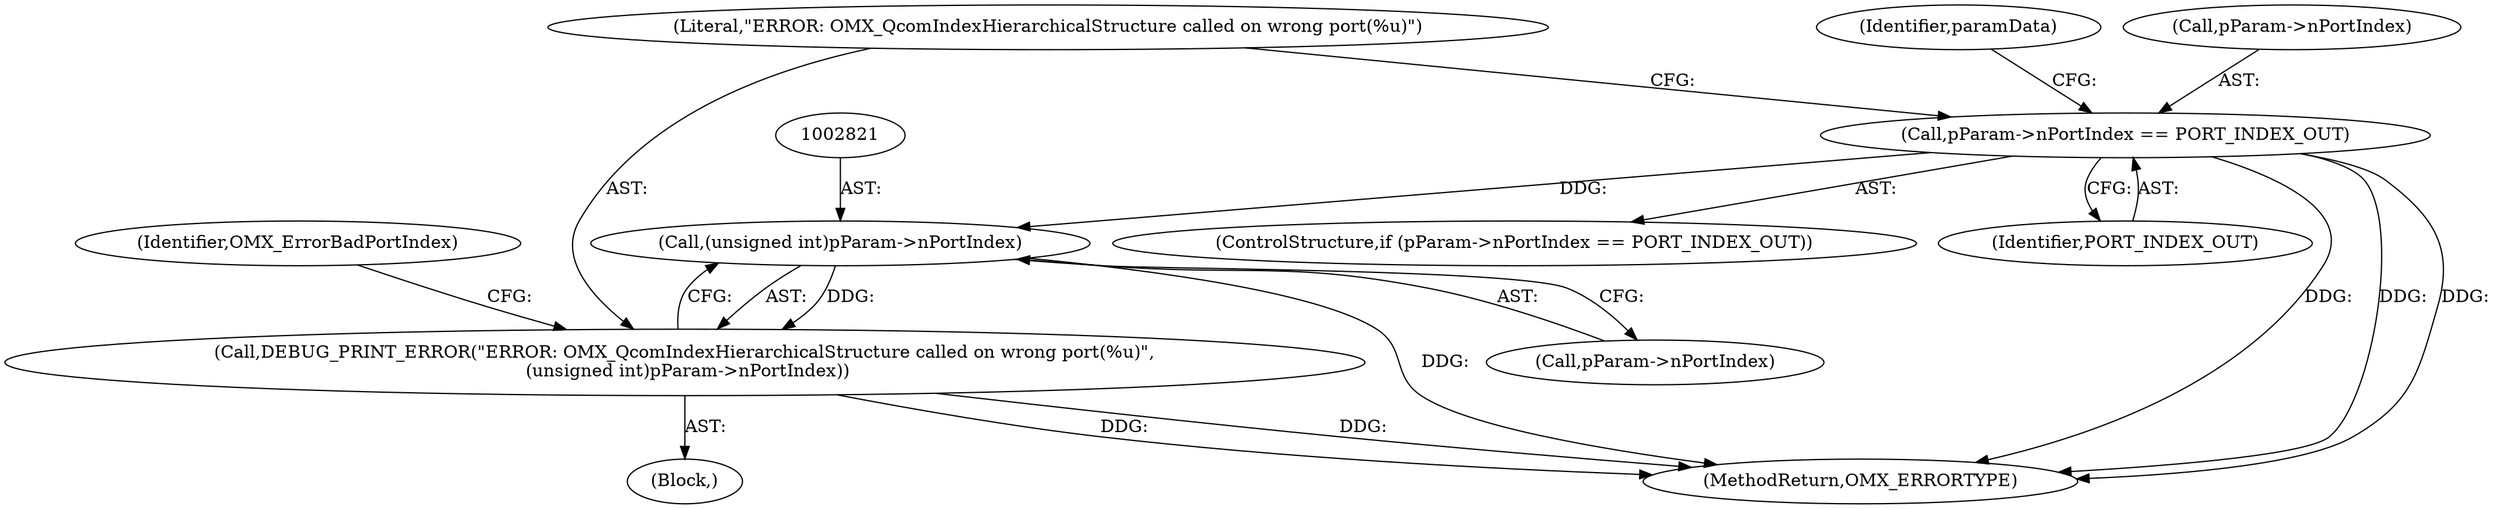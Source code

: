 digraph "0_Android_89913d7df36dbeb458ce165856bd6505a2ec647d_2@pointer" {
"1002820" [label="(Call,(unsigned int)pParam->nPortIndex)"];
"1002771" [label="(Call,pParam->nPortIndex == PORT_INDEX_OUT)"];
"1002818" [label="(Call,DEBUG_PRINT_ERROR(\"ERROR: OMX_QcomIndexHierarchicalStructure called on wrong port(%u)\",\n (unsigned int)pParam->nPortIndex))"];
"1002951" [label="(MethodReturn,OMX_ERRORTYPE)"];
"1002771" [label="(Call,pParam->nPortIndex == PORT_INDEX_OUT)"];
"1002817" [label="(Block,)"];
"1002819" [label="(Literal,\"ERROR: OMX_QcomIndexHierarchicalStructure called on wrong port(%u)\")"];
"1002780" [label="(Identifier,paramData)"];
"1002818" [label="(Call,DEBUG_PRINT_ERROR(\"ERROR: OMX_QcomIndexHierarchicalStructure called on wrong port(%u)\",\n (unsigned int)pParam->nPortIndex))"];
"1002770" [label="(ControlStructure,if (pParam->nPortIndex == PORT_INDEX_OUT))"];
"1002822" [label="(Call,pParam->nPortIndex)"];
"1002772" [label="(Call,pParam->nPortIndex)"];
"1002826" [label="(Identifier,OMX_ErrorBadPortIndex)"];
"1002775" [label="(Identifier,PORT_INDEX_OUT)"];
"1002820" [label="(Call,(unsigned int)pParam->nPortIndex)"];
"1002820" -> "1002818"  [label="AST: "];
"1002820" -> "1002822"  [label="CFG: "];
"1002821" -> "1002820"  [label="AST: "];
"1002822" -> "1002820"  [label="AST: "];
"1002818" -> "1002820"  [label="CFG: "];
"1002820" -> "1002951"  [label="DDG: "];
"1002820" -> "1002818"  [label="DDG: "];
"1002771" -> "1002820"  [label="DDG: "];
"1002771" -> "1002770"  [label="AST: "];
"1002771" -> "1002775"  [label="CFG: "];
"1002772" -> "1002771"  [label="AST: "];
"1002775" -> "1002771"  [label="AST: "];
"1002780" -> "1002771"  [label="CFG: "];
"1002819" -> "1002771"  [label="CFG: "];
"1002771" -> "1002951"  [label="DDG: "];
"1002771" -> "1002951"  [label="DDG: "];
"1002771" -> "1002951"  [label="DDG: "];
"1002818" -> "1002817"  [label="AST: "];
"1002819" -> "1002818"  [label="AST: "];
"1002826" -> "1002818"  [label="CFG: "];
"1002818" -> "1002951"  [label="DDG: "];
"1002818" -> "1002951"  [label="DDG: "];
}
